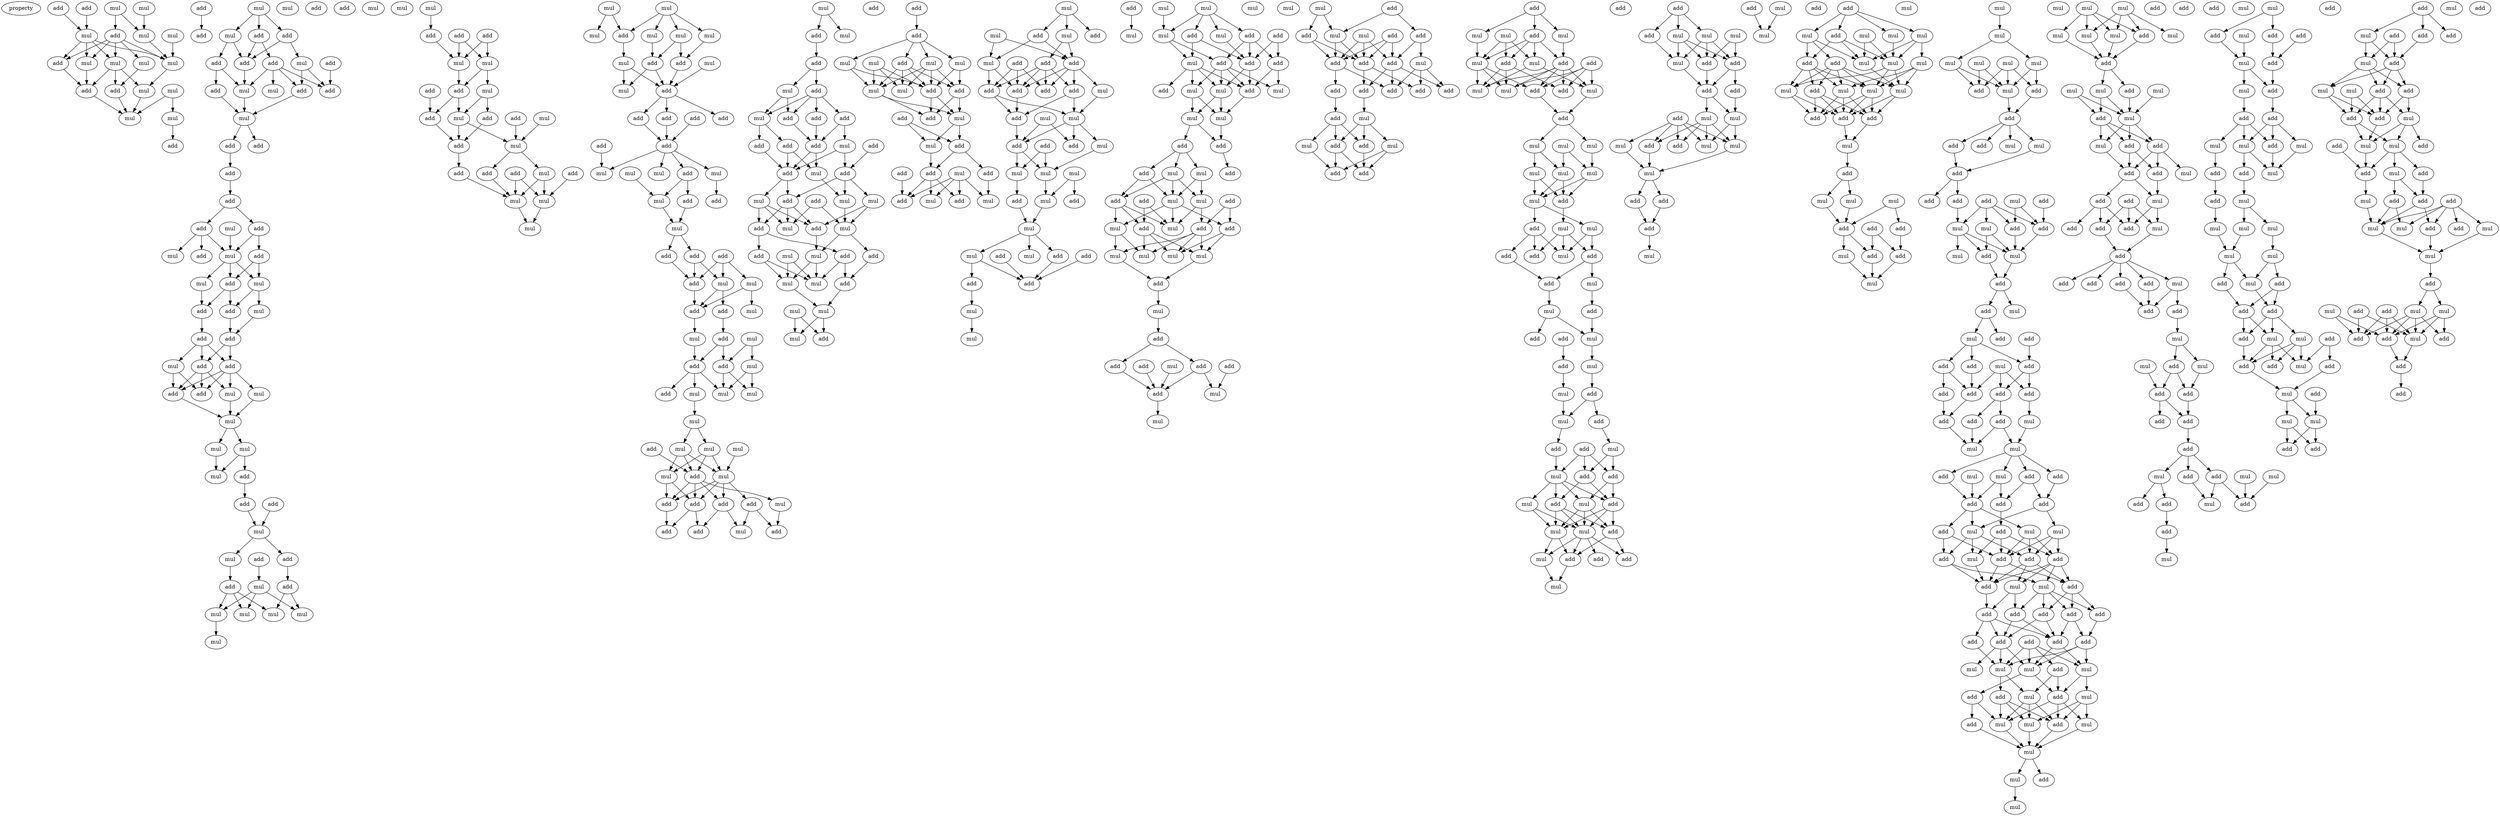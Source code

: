 digraph {
    node [fontcolor=black]
    property [mul=2,lf=1.4]
    0 [ label = mul ];
    1 [ label = mul ];
    2 [ label = add ];
    3 [ label = add ];
    4 [ label = mul ];
    5 [ label = mul ];
    6 [ label = add ];
    7 [ label = mul ];
    8 [ label = mul ];
    9 [ label = mul ];
    10 [ label = add ];
    11 [ label = mul ];
    12 [ label = mul ];
    13 [ label = mul ];
    14 [ label = add ];
    15 [ label = add ];
    16 [ label = mul ];
    17 [ label = mul ];
    18 [ label = mul ];
    19 [ label = add ];
    20 [ label = add ];
    21 [ label = add ];
    22 [ label = mul ];
    23 [ label = mul ];
    24 [ label = add ];
    25 [ label = add ];
    26 [ label = add ];
    27 [ label = mul ];
    28 [ label = add ];
    29 [ label = add ];
    30 [ label = add ];
    31 [ label = mul ];
    32 [ label = add ];
    33 [ label = add ];
    34 [ label = mul ];
    35 [ label = add ];
    36 [ label = mul ];
    37 [ label = mul ];
    38 [ label = add ];
    39 [ label = add ];
    40 [ label = add ];
    41 [ label = add ];
    42 [ label = add ];
    43 [ label = add ];
    44 [ label = mul ];
    45 [ label = add ];
    46 [ label = add ];
    47 [ label = mul ];
    48 [ label = mul ];
    49 [ label = add ];
    50 [ label = add ];
    51 [ label = add ];
    52 [ label = mul ];
    53 [ label = mul ];
    54 [ label = add ];
    55 [ label = mul ];
    56 [ label = add ];
    57 [ label = add ];
    58 [ label = add ];
    59 [ label = add ];
    60 [ label = mul ];
    61 [ label = add ];
    62 [ label = mul ];
    63 [ label = add ];
    64 [ label = add ];
    65 [ label = mul ];
    66 [ label = mul ];
    67 [ label = mul ];
    68 [ label = mul ];
    69 [ label = mul ];
    70 [ label = mul ];
    71 [ label = add ];
    72 [ label = add ];
    73 [ label = add ];
    74 [ label = mul ];
    75 [ label = add ];
    76 [ label = mul ];
    77 [ label = add ];
    78 [ label = mul ];
    79 [ label = mul ];
    80 [ label = add ];
    81 [ label = add ];
    82 [ label = mul ];
    83 [ label = mul ];
    84 [ label = mul ];
    85 [ label = mul ];
    86 [ label = mul ];
    87 [ label = mul ];
    88 [ label = add ];
    89 [ label = add ];
    90 [ label = add ];
    91 [ label = mul ];
    92 [ label = mul ];
    93 [ label = add ];
    94 [ label = add ];
    95 [ label = mul ];
    96 [ label = mul ];
    97 [ label = mul ];
    98 [ label = add ];
    99 [ label = add ];
    100 [ label = add ];
    101 [ label = add ];
    102 [ label = mul ];
    103 [ label = add ];
    104 [ label = add ];
    105 [ label = add ];
    106 [ label = add ];
    107 [ label = mul ];
    108 [ label = mul ];
    109 [ label = mul ];
    110 [ label = mul ];
    111 [ label = mul ];
    112 [ label = mul ];
    113 [ label = mul ];
    114 [ label = mul ];
    115 [ label = mul ];
    116 [ label = mul ];
    117 [ label = add ];
    118 [ label = add ];
    119 [ label = add ];
    120 [ label = mul ];
    121 [ label = mul ];
    122 [ label = add ];
    123 [ label = mul ];
    124 [ label = add ];
    125 [ label = add ];
    126 [ label = add ];
    127 [ label = add ];
    128 [ label = add ];
    129 [ label = add ];
    130 [ label = mul ];
    131 [ label = mul ];
    132 [ label = add ];
    133 [ label = mul ];
    134 [ label = mul ];
    135 [ label = mul ];
    136 [ label = add ];
    137 [ label = add ];
    138 [ label = mul ];
    139 [ label = add ];
    140 [ label = add ];
    141 [ label = add ];
    142 [ label = add ];
    143 [ label = mul ];
    144 [ label = mul ];
    145 [ label = add ];
    146 [ label = mul ];
    147 [ label = add ];
    148 [ label = mul ];
    149 [ label = add ];
    150 [ label = mul ];
    151 [ label = mul ];
    152 [ label = add ];
    153 [ label = add ];
    154 [ label = add ];
    155 [ label = mul ];
    156 [ label = mul ];
    157 [ label = mul ];
    158 [ label = mul ];
    159 [ label = mul ];
    160 [ label = add ];
    161 [ label = mul ];
    162 [ label = mul ];
    163 [ label = mul ];
    164 [ label = add ];
    165 [ label = mul ];
    166 [ label = add ];
    167 [ label = add ];
    168 [ label = add ];
    169 [ label = add ];
    170 [ label = mul ];
    171 [ label = add ];
    172 [ label = mul ];
    173 [ label = add ];
    174 [ label = add ];
    175 [ label = mul ];
    176 [ label = add ];
    177 [ label = add ];
    178 [ label = mul ];
    179 [ label = add ];
    180 [ label = add ];
    181 [ label = mul ];
    182 [ label = add ];
    183 [ label = add ];
    184 [ label = mul ];
    185 [ label = add ];
    186 [ label = add ];
    187 [ label = add ];
    188 [ label = add ];
    189 [ label = mul ];
    190 [ label = add ];
    191 [ label = mul ];
    192 [ label = add ];
    193 [ label = add ];
    194 [ label = mul ];
    195 [ label = add ];
    196 [ label = mul ];
    197 [ label = add ];
    198 [ label = mul ];
    199 [ label = add ];
    200 [ label = mul ];
    201 [ label = mul ];
    202 [ label = add ];
    203 [ label = add ];
    204 [ label = mul ];
    205 [ label = add ];
    206 [ label = mul ];
    207 [ label = add ];
    208 [ label = mul ];
    209 [ label = mul ];
    210 [ label = add ];
    211 [ label = mul ];
    212 [ label = mul ];
    213 [ label = mul ];
    214 [ label = add ];
    215 [ label = add ];
    216 [ label = add ];
    217 [ label = mul ];
    218 [ label = add ];
    219 [ label = mul ];
    220 [ label = mul ];
    221 [ label = mul ];
    222 [ label = add ];
    223 [ label = mul ];
    224 [ label = mul ];
    225 [ label = add ];
    226 [ label = add ];
    227 [ label = mul ];
    228 [ label = add ];
    229 [ label = mul ];
    230 [ label = add ];
    231 [ label = add ];
    232 [ label = mul ];
    233 [ label = add ];
    234 [ label = add ];
    235 [ label = mul ];
    236 [ label = add ];
    237 [ label = add ];
    238 [ label = mul ];
    239 [ label = mul ];
    240 [ label = mul ];
    241 [ label = mul ];
    242 [ label = add ];
    243 [ label = add ];
    244 [ label = add ];
    245 [ label = mul ];
    246 [ label = add ];
    247 [ label = add ];
    248 [ label = mul ];
    249 [ label = add ];
    250 [ label = add ];
    251 [ label = add ];
    252 [ label = add ];
    253 [ label = add ];
    254 [ label = mul ];
    255 [ label = mul ];
    256 [ label = mul ];
    257 [ label = add ];
    258 [ label = add ];
    259 [ label = add ];
    260 [ label = mul ];
    261 [ label = mul ];
    262 [ label = mul ];
    263 [ label = add ];
    264 [ label = mul ];
    265 [ label = add ];
    266 [ label = mul ];
    267 [ label = add ];
    268 [ label = add ];
    269 [ label = add ];
    270 [ label = mul ];
    271 [ label = mul ];
    272 [ label = add ];
    273 [ label = add ];
    274 [ label = mul ];
    275 [ label = mul ];
    276 [ label = add ];
    277 [ label = mul ];
    278 [ label = mul ];
    279 [ label = mul ];
    280 [ label = add ];
    281 [ label = add ];
    282 [ label = mul ];
    283 [ label = mul ];
    284 [ label = add ];
    285 [ label = add ];
    286 [ label = mul ];
    287 [ label = add ];
    288 [ label = add ];
    289 [ label = mul ];
    290 [ label = mul ];
    291 [ label = mul ];
    292 [ label = add ];
    293 [ label = add ];
    294 [ label = mul ];
    295 [ label = mul ];
    296 [ label = add ];
    297 [ label = add ];
    298 [ label = mul ];
    299 [ label = mul ];
    300 [ label = add ];
    301 [ label = add ];
    302 [ label = add ];
    303 [ label = mul ];
    304 [ label = add ];
    305 [ label = add ];
    306 [ label = mul ];
    307 [ label = add ];
    308 [ label = add ];
    309 [ label = add ];
    310 [ label = mul ];
    311 [ label = mul ];
    312 [ label = mul ];
    313 [ label = mul ];
    314 [ label = mul ];
    315 [ label = mul ];
    316 [ label = mul ];
    317 [ label = add ];
    318 [ label = mul ];
    319 [ label = add ];
    320 [ label = add ];
    321 [ label = add ];
    322 [ label = add ];
    323 [ label = add ];
    324 [ label = mul ];
    325 [ label = mul ];
    326 [ label = add ];
    327 [ label = mul ];
    328 [ label = mul ];
    329 [ label = add ];
    330 [ label = mul ];
    331 [ label = add ];
    332 [ label = add ];
    333 [ label = add ];
    334 [ label = mul ];
    335 [ label = mul ];
    336 [ label = add ];
    337 [ label = mul ];
    338 [ label = add ];
    339 [ label = add ];
    340 [ label = add ];
    341 [ label = add ];
    342 [ label = add ];
    343 [ label = add ];
    344 [ label = add ];
    345 [ label = add ];
    346 [ label = mul ];
    347 [ label = add ];
    348 [ label = mul ];
    349 [ label = mul ];
    350 [ label = add ];
    351 [ label = add ];
    352 [ label = add ];
    353 [ label = add ];
    354 [ label = mul ];
    355 [ label = mul ];
    356 [ label = add ];
    357 [ label = mul ];
    358 [ label = mul ];
    359 [ label = add ];
    360 [ label = add ];
    361 [ label = mul ];
    362 [ label = add ];
    363 [ label = mul ];
    364 [ label = add ];
    365 [ label = mul ];
    366 [ label = mul ];
    367 [ label = add ];
    368 [ label = add ];
    369 [ label = mul ];
    370 [ label = mul ];
    371 [ label = mul ];
    372 [ label = mul ];
    373 [ label = mul ];
    374 [ label = mul ];
    375 [ label = add ];
    376 [ label = mul ];
    377 [ label = mul ];
    378 [ label = mul ];
    379 [ label = add ];
    380 [ label = mul ];
    381 [ label = add ];
    382 [ label = add ];
    383 [ label = add ];
    384 [ label = add ];
    385 [ label = mul ];
    386 [ label = mul ];
    387 [ label = add ];
    388 [ label = mul ];
    389 [ label = add ];
    390 [ label = add ];
    391 [ label = add ];
    392 [ label = add ];
    393 [ label = mul ];
    394 [ label = add ];
    395 [ label = mul ];
    396 [ label = add ];
    397 [ label = mul ];
    398 [ label = add ];
    399 [ label = mul ];
    400 [ label = add ];
    401 [ label = add ];
    402 [ label = add ];
    403 [ label = mul ];
    404 [ label = add ];
    405 [ label = add ];
    406 [ label = mul ];
    407 [ label = mul ];
    408 [ label = mul ];
    409 [ label = mul ];
    410 [ label = add ];
    411 [ label = add ];
    412 [ label = add ];
    413 [ label = mul ];
    414 [ label = add ];
    415 [ label = mul ];
    416 [ label = add ];
    417 [ label = mul ];
    418 [ label = mul ];
    419 [ label = add ];
    420 [ label = mul ];
    421 [ label = add ];
    422 [ label = mul ];
    423 [ label = add ];
    424 [ label = add ];
    425 [ label = add ];
    426 [ label = mul ];
    427 [ label = add ];
    428 [ label = mul ];
    429 [ label = add ];
    430 [ label = mul ];
    431 [ label = mul ];
    432 [ label = mul ];
    433 [ label = add ];
    434 [ label = mul ];
    435 [ label = add ];
    436 [ label = add ];
    437 [ label = add ];
    438 [ label = mul ];
    439 [ label = add ];
    440 [ label = mul ];
    441 [ label = add ];
    442 [ label = mul ];
    443 [ label = add ];
    444 [ label = mul ];
    445 [ label = mul ];
    446 [ label = add ];
    447 [ label = mul ];
    448 [ label = mul ];
    449 [ label = mul ];
    450 [ label = add ];
    451 [ label = mul ];
    452 [ label = mul ];
    453 [ label = add ];
    454 [ label = mul ];
    455 [ label = mul ];
    456 [ label = mul ];
    457 [ label = add ];
    458 [ label = mul ];
    459 [ label = add ];
    460 [ label = add ];
    461 [ label = add ];
    462 [ label = mul ];
    463 [ label = add ];
    464 [ label = mul ];
    465 [ label = mul ];
    466 [ label = mul ];
    467 [ label = add ];
    468 [ label = add ];
    469 [ label = add ];
    470 [ label = mul ];
    471 [ label = add ];
    472 [ label = add ];
    473 [ label = mul ];
    474 [ label = mul ];
    475 [ label = mul ];
    476 [ label = mul ];
    477 [ label = mul ];
    478 [ label = mul ];
    479 [ label = mul ];
    480 [ label = mul ];
    481 [ label = mul ];
    482 [ label = add ];
    483 [ label = mul ];
    484 [ label = add ];
    485 [ label = add ];
    486 [ label = add ];
    487 [ label = add ];
    488 [ label = mul ];
    489 [ label = mul ];
    490 [ label = add ];
    491 [ label = add ];
    492 [ label = add ];
    493 [ label = mul ];
    494 [ label = add ];
    495 [ label = add ];
    496 [ label = mul ];
    497 [ label = add ];
    498 [ label = add ];
    499 [ label = mul ];
    500 [ label = add ];
    501 [ label = mul ];
    502 [ label = mul ];
    503 [ label = add ];
    504 [ label = add ];
    505 [ label = mul ];
    506 [ label = add ];
    507 [ label = mul ];
    508 [ label = add ];
    509 [ label = mul ];
    510 [ label = add ];
    511 [ label = add ];
    512 [ label = add ];
    513 [ label = add ];
    514 [ label = add ];
    515 [ label = add ];
    516 [ label = add ];
    517 [ label = add ];
    518 [ label = add ];
    519 [ label = mul ];
    520 [ label = add ];
    521 [ label = mul ];
    522 [ label = mul ];
    523 [ label = add ];
    524 [ label = add ];
    525 [ label = add ];
    526 [ label = mul ];
    527 [ label = mul ];
    528 [ label = add ];
    529 [ label = add ];
    530 [ label = add ];
    531 [ label = mul ];
    532 [ label = mul ];
    533 [ label = mul ];
    534 [ label = add ];
    535 [ label = add ];
    536 [ label = add ];
    537 [ label = mul ];
    538 [ label = add ];
    539 [ label = add ];
    540 [ label = add ];
    541 [ label = mul ];
    542 [ label = mul ];
    543 [ label = add ];
    544 [ label = add ];
    545 [ label = add ];
    546 [ label = add ];
    547 [ label = add ];
    548 [ label = add ];
    549 [ label = add ];
    550 [ label = add ];
    551 [ label = add ];
    552 [ label = add ];
    553 [ label = add ];
    554 [ label = add ];
    555 [ label = mul ];
    556 [ label = mul ];
    557 [ label = add ];
    558 [ label = mul ];
    559 [ label = mul ];
    560 [ label = add ];
    561 [ label = mul ];
    562 [ label = mul ];
    563 [ label = add ];
    564 [ label = add ];
    565 [ label = mul ];
    566 [ label = mul ];
    567 [ label = mul ];
    568 [ label = add ];
    569 [ label = add ];
    570 [ label = mul ];
    571 [ label = mul ];
    572 [ label = add ];
    573 [ label = mul ];
    574 [ label = mul ];
    575 [ label = mul ];
    576 [ label = mul ];
    577 [ label = mul ];
    578 [ label = mul ];
    579 [ label = add ];
    580 [ label = mul ];
    581 [ label = add ];
    582 [ label = add ];
    583 [ label = mul ];
    584 [ label = mul ];
    585 [ label = mul ];
    586 [ label = add ];
    587 [ label = add ];
    588 [ label = mul ];
    589 [ label = add ];
    590 [ label = add ];
    591 [ label = add ];
    592 [ label = mul ];
    593 [ label = add ];
    594 [ label = mul ];
    595 [ label = add ];
    596 [ label = mul ];
    597 [ label = add ];
    598 [ label = add ];
    599 [ label = add ];
    600 [ label = add ];
    601 [ label = mul ];
    602 [ label = add ];
    603 [ label = add ];
    604 [ label = add ];
    605 [ label = add ];
    606 [ label = add ];
    607 [ label = add ];
    608 [ label = mul ];
    609 [ label = add ];
    610 [ label = add ];
    611 [ label = mul ];
    612 [ label = mul ];
    613 [ label = add ];
    614 [ label = mul ];
    615 [ label = add ];
    616 [ label = add ];
    617 [ label = add ];
    618 [ label = mul ];
    619 [ label = add ];
    620 [ label = add ];
    621 [ label = add ];
    622 [ label = mul ];
    623 [ label = add ];
    624 [ label = add ];
    625 [ label = mul ];
    626 [ label = mul ];
    627 [ label = mul ];
    628 [ label = add ];
    629 [ label = add ];
    630 [ label = add ];
    631 [ label = add ];
    632 [ label = mul ];
    633 [ label = mul ];
    634 [ label = mul ];
    635 [ label = add ];
    636 [ label = add ];
    637 [ label = add ];
    638 [ label = mul ];
    639 [ label = add ];
    640 [ label = add ];
    641 [ label = mul ];
    642 [ label = add ];
    643 [ label = add ];
    644 [ label = mul ];
    645 [ label = mul ];
    646 [ label = add ];
    647 [ label = mul ];
    648 [ label = mul ];
    649 [ label = add ];
    650 [ label = add ];
    651 [ label = add ];
    652 [ label = mul ];
    653 [ label = add ];
    654 [ label = mul ];
    655 [ label = mul ];
    656 [ label = mul ];
    657 [ label = mul ];
    658 [ label = mul ];
    659 [ label = add ];
    660 [ label = add ];
    661 [ label = mul ];
    662 [ label = add ];
    663 [ label = add ];
    664 [ label = add ];
    665 [ label = add ];
    666 [ label = mul ];
    667 [ label = mul ];
    668 [ label = add ];
    669 [ label = mul ];
    670 [ label = add ];
    671 [ label = add ];
    672 [ label = mul ];
    673 [ label = add ];
    674 [ label = mul ];
    675 [ label = mul ];
    676 [ label = add ];
    677 [ label = add ];
    678 [ label = add ];
    679 [ label = add ];
    680 [ label = add ];
    681 [ label = add ];
    682 [ label = mul ];
    683 [ label = mul ];
    684 [ label = add ];
    685 [ label = mul ];
    686 [ label = add ];
    687 [ label = mul ];
    688 [ label = add ];
    689 [ label = mul ];
    690 [ label = add ];
    691 [ label = mul ];
    692 [ label = add ];
    693 [ label = mul ];
    694 [ label = mul ];
    695 [ label = add ];
    696 [ label = add ];
    697 [ label = mul ];
    698 [ label = add ];
    699 [ label = add ];
    700 [ label = add ];
    701 [ label = add ];
    702 [ label = add ];
    703 [ label = mul ];
    704 [ label = mul ];
    705 [ label = mul ];
    706 [ label = mul ];
    707 [ label = add ];
    708 [ label = add ];
    709 [ label = mul ];
    710 [ label = add ];
    711 [ label = mul ];
    712 [ label = add ];
    713 [ label = mul ];
    714 [ label = mul ];
    715 [ label = add ];
    716 [ label = mul ];
    717 [ label = add ];
    718 [ label = add ];
    719 [ label = add ];
    720 [ label = add ];
    721 [ label = add ];
    722 [ label = add ];
    0 -> 4 [ name = 0 ];
    1 -> 4 [ name = 1 ];
    1 -> 6 [ name = 2 ];
    2 -> 5 [ name = 3 ];
    3 -> 5 [ name = 4 ];
    4 -> 11 [ name = 5 ];
    5 -> 8 [ name = 6 ];
    5 -> 10 [ name = 7 ];
    5 -> 11 [ name = 8 ];
    5 -> 12 [ name = 9 ];
    6 -> 8 [ name = 10 ];
    6 -> 9 [ name = 11 ];
    6 -> 10 [ name = 12 ];
    6 -> 11 [ name = 13 ];
    6 -> 12 [ name = 14 ];
    7 -> 11 [ name = 15 ];
    8 -> 13 [ name = 16 ];
    8 -> 14 [ name = 17 ];
    8 -> 15 [ name = 18 ];
    9 -> 15 [ name = 19 ];
    10 -> 14 [ name = 20 ];
    11 -> 13 [ name = 21 ];
    12 -> 14 [ name = 22 ];
    13 -> 18 [ name = 23 ];
    14 -> 18 [ name = 24 ];
    15 -> 18 [ name = 25 ];
    16 -> 17 [ name = 26 ];
    16 -> 18 [ name = 27 ];
    17 -> 19 [ name = 28 ];
    20 -> 21 [ name = 29 ];
    22 -> 23 [ name = 30 ];
    22 -> 24 [ name = 31 ];
    22 -> 25 [ name = 32 ];
    23 -> 29 [ name = 33 ];
    23 -> 30 [ name = 34 ];
    24 -> 26 [ name = 35 ];
    24 -> 29 [ name = 36 ];
    25 -> 27 [ name = 37 ];
    25 -> 29 [ name = 38 ];
    26 -> 31 [ name = 39 ];
    26 -> 33 [ name = 40 ];
    26 -> 34 [ name = 41 ];
    26 -> 35 [ name = 42 ];
    27 -> 33 [ name = 43 ];
    27 -> 35 [ name = 44 ];
    28 -> 33 [ name = 45 ];
    29 -> 34 [ name = 46 ];
    30 -> 32 [ name = 47 ];
    30 -> 34 [ name = 48 ];
    32 -> 36 [ name = 49 ];
    34 -> 36 [ name = 50 ];
    35 -> 36 [ name = 51 ];
    36 -> 38 [ name = 52 ];
    36 -> 39 [ name = 53 ];
    38 -> 41 [ name = 54 ];
    41 -> 43 [ name = 55 ];
    43 -> 45 [ name = 56 ];
    43 -> 46 [ name = 57 ];
    44 -> 48 [ name = 58 ];
    45 -> 47 [ name = 59 ];
    45 -> 48 [ name = 60 ];
    45 -> 49 [ name = 61 ];
    46 -> 48 [ name = 62 ];
    46 -> 50 [ name = 63 ];
    48 -> 51 [ name = 64 ];
    48 -> 52 [ name = 65 ];
    48 -> 53 [ name = 66 ];
    50 -> 51 [ name = 67 ];
    50 -> 53 [ name = 68 ];
    51 -> 54 [ name = 69 ];
    51 -> 56 [ name = 70 ];
    52 -> 54 [ name = 71 ];
    53 -> 55 [ name = 72 ];
    53 -> 56 [ name = 73 ];
    54 -> 57 [ name = 74 ];
    55 -> 58 [ name = 75 ];
    56 -> 58 [ name = 76 ];
    57 -> 59 [ name = 77 ];
    57 -> 60 [ name = 78 ];
    57 -> 61 [ name = 79 ];
    58 -> 59 [ name = 80 ];
    58 -> 61 [ name = 81 ];
    59 -> 62 [ name = 82 ];
    59 -> 63 [ name = 83 ];
    59 -> 64 [ name = 84 ];
    60 -> 63 [ name = 85 ];
    60 -> 64 [ name = 86 ];
    61 -> 62 [ name = 87 ];
    61 -> 63 [ name = 88 ];
    61 -> 64 [ name = 89 ];
    61 -> 65 [ name = 90 ];
    62 -> 66 [ name = 91 ];
    64 -> 66 [ name = 92 ];
    65 -> 66 [ name = 93 ];
    66 -> 67 [ name = 94 ];
    66 -> 68 [ name = 95 ];
    67 -> 70 [ name = 96 ];
    67 -> 71 [ name = 97 ];
    68 -> 70 [ name = 98 ];
    71 -> 72 [ name = 99 ];
    72 -> 74 [ name = 100 ];
    73 -> 74 [ name = 101 ];
    74 -> 76 [ name = 102 ];
    74 -> 77 [ name = 103 ];
    75 -> 79 [ name = 104 ];
    76 -> 80 [ name = 105 ];
    77 -> 81 [ name = 106 ];
    79 -> 82 [ name = 107 ];
    79 -> 84 [ name = 108 ];
    79 -> 85 [ name = 109 ];
    80 -> 83 [ name = 110 ];
    80 -> 84 [ name = 111 ];
    80 -> 85 [ name = 112 ];
    81 -> 82 [ name = 113 ];
    81 -> 83 [ name = 114 ];
    84 -> 86 [ name = 115 ];
    87 -> 89 [ name = 116 ];
    88 -> 91 [ name = 117 ];
    88 -> 92 [ name = 118 ];
    89 -> 92 [ name = 119 ];
    90 -> 91 [ name = 120 ];
    90 -> 92 [ name = 121 ];
    91 -> 94 [ name = 122 ];
    91 -> 95 [ name = 123 ];
    92 -> 94 [ name = 124 ];
    93 -> 99 [ name = 125 ];
    94 -> 96 [ name = 126 ];
    94 -> 99 [ name = 127 ];
    95 -> 96 [ name = 128 ];
    95 -> 100 [ name = 129 ];
    96 -> 101 [ name = 130 ];
    96 -> 102 [ name = 131 ];
    97 -> 102 [ name = 132 ];
    98 -> 102 [ name = 133 ];
    99 -> 101 [ name = 134 ];
    100 -> 101 [ name = 135 ];
    101 -> 104 [ name = 136 ];
    102 -> 103 [ name = 137 ];
    102 -> 107 [ name = 138 ];
    103 -> 108 [ name = 139 ];
    104 -> 108 [ name = 140 ];
    105 -> 108 [ name = 141 ];
    105 -> 109 [ name = 142 ];
    106 -> 109 [ name = 143 ];
    107 -> 108 [ name = 144 ];
    107 -> 109 [ name = 145 ];
    108 -> 112 [ name = 146 ];
    109 -> 112 [ name = 147 ];
    110 -> 115 [ name = 148 ];
    110 -> 117 [ name = 149 ];
    111 -> 113 [ name = 150 ];
    111 -> 114 [ name = 151 ];
    111 -> 116 [ name = 152 ];
    111 -> 117 [ name = 153 ];
    113 -> 118 [ name = 154 ];
    114 -> 118 [ name = 155 ];
    114 -> 119 [ name = 156 ];
    116 -> 119 [ name = 157 ];
    117 -> 121 [ name = 158 ];
    118 -> 122 [ name = 159 ];
    119 -> 122 [ name = 160 ];
    119 -> 123 [ name = 161 ];
    120 -> 122 [ name = 162 ];
    121 -> 122 [ name = 163 ];
    121 -> 123 [ name = 164 ];
    122 -> 124 [ name = 165 ];
    122 -> 125 [ name = 166 ];
    122 -> 127 [ name = 167 ];
    124 -> 129 [ name = 168 ];
    125 -> 129 [ name = 169 ];
    126 -> 129 [ name = 170 ];
    128 -> 131 [ name = 171 ];
    129 -> 130 [ name = 172 ];
    129 -> 131 [ name = 173 ];
    129 -> 132 [ name = 174 ];
    129 -> 134 [ name = 175 ];
    130 -> 136 [ name = 176 ];
    132 -> 135 [ name = 177 ];
    132 -> 137 [ name = 178 ];
    133 -> 135 [ name = 179 ];
    135 -> 138 [ name = 180 ];
    137 -> 138 [ name = 181 ];
    138 -> 139 [ name = 182 ];
    138 -> 140 [ name = 183 ];
    139 -> 142 [ name = 184 ];
    139 -> 144 [ name = 185 ];
    140 -> 142 [ name = 186 ];
    141 -> 142 [ name = 187 ];
    141 -> 143 [ name = 188 ];
    141 -> 144 [ name = 189 ];
    142 -> 147 [ name = 190 ];
    143 -> 146 [ name = 191 ];
    143 -> 147 [ name = 192 ];
    144 -> 145 [ name = 193 ];
    144 -> 147 [ name = 194 ];
    145 -> 149 [ name = 195 ];
    147 -> 148 [ name = 196 ];
    148 -> 153 [ name = 197 ];
    149 -> 152 [ name = 198 ];
    149 -> 153 [ name = 199 ];
    150 -> 151 [ name = 200 ];
    150 -> 152 [ name = 201 ];
    151 -> 156 [ name = 202 ];
    151 -> 157 [ name = 203 ];
    152 -> 156 [ name = 204 ];
    152 -> 157 [ name = 205 ];
    153 -> 154 [ name = 206 ];
    153 -> 155 [ name = 207 ];
    153 -> 157 [ name = 208 ];
    155 -> 158 [ name = 209 ];
    158 -> 159 [ name = 210 ];
    158 -> 161 [ name = 211 ];
    159 -> 163 [ name = 212 ];
    159 -> 164 [ name = 213 ];
    159 -> 165 [ name = 214 ];
    160 -> 164 [ name = 215 ];
    161 -> 163 [ name = 216 ];
    161 -> 164 [ name = 217 ];
    161 -> 165 [ name = 218 ];
    162 -> 165 [ name = 219 ];
    163 -> 167 [ name = 220 ];
    163 -> 168 [ name = 221 ];
    164 -> 167 [ name = 222 ];
    164 -> 168 [ name = 223 ];
    164 -> 169 [ name = 224 ];
    164 -> 170 [ name = 225 ];
    165 -> 166 [ name = 226 ];
    165 -> 167 [ name = 227 ];
    165 -> 168 [ name = 228 ];
    165 -> 169 [ name = 229 ];
    166 -> 172 [ name = 230 ];
    166 -> 174 [ name = 231 ];
    167 -> 173 [ name = 232 ];
    168 -> 171 [ name = 233 ];
    168 -> 173 [ name = 234 ];
    169 -> 171 [ name = 235 ];
    169 -> 172 [ name = 236 ];
    170 -> 174 [ name = 237 ];
    175 -> 177 [ name = 238 ];
    175 -> 178 [ name = 239 ];
    177 -> 179 [ name = 240 ];
    179 -> 180 [ name = 241 ];
    179 -> 181 [ name = 242 ];
    180 -> 182 [ name = 243 ];
    180 -> 183 [ name = 244 ];
    180 -> 184 [ name = 245 ];
    180 -> 185 [ name = 246 ];
    181 -> 183 [ name = 247 ];
    181 -> 184 [ name = 248 ];
    182 -> 187 [ name = 249 ];
    183 -> 187 [ name = 250 ];
    184 -> 186 [ name = 251 ];
    184 -> 190 [ name = 252 ];
    185 -> 187 [ name = 253 ];
    185 -> 189 [ name = 254 ];
    186 -> 193 [ name = 255 ];
    187 -> 191 [ name = 256 ];
    187 -> 193 [ name = 257 ];
    188 -> 192 [ name = 258 ];
    189 -> 192 [ name = 259 ];
    189 -> 193 [ name = 260 ];
    190 -> 191 [ name = 261 ];
    190 -> 193 [ name = 262 ];
    191 -> 198 [ name = 263 ];
    192 -> 196 [ name = 264 ];
    192 -> 197 [ name = 265 ];
    192 -> 198 [ name = 266 ];
    193 -> 194 [ name = 267 ];
    193 -> 197 [ name = 268 ];
    194 -> 199 [ name = 269 ];
    194 -> 200 [ name = 270 ];
    194 -> 202 [ name = 271 ];
    195 -> 200 [ name = 272 ];
    195 -> 201 [ name = 273 ];
    196 -> 201 [ name = 274 ];
    196 -> 202 [ name = 275 ];
    197 -> 199 [ name = 276 ];
    197 -> 200 [ name = 277 ];
    197 -> 202 [ name = 278 ];
    198 -> 201 [ name = 279 ];
    199 -> 203 [ name = 280 ];
    199 -> 207 [ name = 281 ];
    201 -> 205 [ name = 282 ];
    201 -> 206 [ name = 283 ];
    202 -> 206 [ name = 284 ];
    203 -> 208 [ name = 285 ];
    203 -> 209 [ name = 286 ];
    204 -> 208 [ name = 287 ];
    204 -> 209 [ name = 288 ];
    205 -> 210 [ name = 289 ];
    206 -> 208 [ name = 290 ];
    206 -> 209 [ name = 291 ];
    207 -> 208 [ name = 292 ];
    207 -> 210 [ name = 293 ];
    209 -> 212 [ name = 294 ];
    210 -> 212 [ name = 295 ];
    211 -> 213 [ name = 296 ];
    211 -> 214 [ name = 297 ];
    212 -> 213 [ name = 298 ];
    212 -> 214 [ name = 299 ];
    215 -> 216 [ name = 300 ];
    216 -> 217 [ name = 301 ];
    216 -> 218 [ name = 302 ];
    216 -> 219 [ name = 303 ];
    216 -> 220 [ name = 304 ];
    217 -> 222 [ name = 305 ];
    217 -> 225 [ name = 306 ];
    218 -> 222 [ name = 307 ];
    218 -> 223 [ name = 308 ];
    218 -> 224 [ name = 309 ];
    218 -> 225 [ name = 310 ];
    219 -> 222 [ name = 311 ];
    219 -> 223 [ name = 312 ];
    219 -> 224 [ name = 313 ];
    219 -> 225 [ name = 314 ];
    220 -> 223 [ name = 315 ];
    220 -> 225 [ name = 316 ];
    221 -> 223 [ name = 317 ];
    221 -> 224 [ name = 318 ];
    221 -> 225 [ name = 319 ];
    222 -> 226 [ name = 320 ];
    222 -> 227 [ name = 321 ];
    223 -> 226 [ name = 322 ];
    223 -> 227 [ name = 323 ];
    225 -> 226 [ name = 324 ];
    225 -> 227 [ name = 325 ];
    227 -> 229 [ name = 326 ];
    227 -> 230 [ name = 327 ];
    228 -> 229 [ name = 328 ];
    228 -> 230 [ name = 329 ];
    229 -> 231 [ name = 330 ];
    230 -> 231 [ name = 331 ];
    230 -> 234 [ name = 332 ];
    231 -> 235 [ name = 333 ];
    231 -> 236 [ name = 334 ];
    231 -> 237 [ name = 335 ];
    232 -> 235 [ name = 336 ];
    232 -> 236 [ name = 337 ];
    232 -> 237 [ name = 338 ];
    232 -> 238 [ name = 339 ];
    233 -> 236 [ name = 340 ];
    234 -> 238 [ name = 341 ];
    239 -> 241 [ name = 342 ];
    239 -> 242 [ name = 343 ];
    239 -> 243 [ name = 344 ];
    240 -> 245 [ name = 345 ];
    240 -> 246 [ name = 346 ];
    241 -> 246 [ name = 347 ];
    241 -> 247 [ name = 348 ];
    243 -> 245 [ name = 349 ];
    243 -> 246 [ name = 350 ];
    244 -> 250 [ name = 351 ];
    244 -> 251 [ name = 352 ];
    244 -> 252 [ name = 353 ];
    245 -> 250 [ name = 354 ];
    245 -> 252 [ name = 355 ];
    246 -> 248 [ name = 356 ];
    246 -> 249 [ name = 357 ];
    246 -> 250 [ name = 358 ];
    246 -> 251 [ name = 359 ];
    247 -> 249 [ name = 360 ];
    247 -> 250 [ name = 361 ];
    247 -> 251 [ name = 362 ];
    247 -> 252 [ name = 363 ];
    248 -> 254 [ name = 364 ];
    249 -> 253 [ name = 365 ];
    249 -> 254 [ name = 366 ];
    250 -> 253 [ name = 367 ];
    252 -> 253 [ name = 368 ];
    252 -> 254 [ name = 369 ];
    253 -> 259 [ name = 370 ];
    254 -> 256 [ name = 371 ];
    254 -> 257 [ name = 372 ];
    254 -> 259 [ name = 373 ];
    255 -> 257 [ name = 374 ];
    255 -> 259 [ name = 375 ];
    256 -> 262 [ name = 376 ];
    258 -> 261 [ name = 377 ];
    258 -> 262 [ name = 378 ];
    259 -> 261 [ name = 379 ];
    259 -> 262 [ name = 380 ];
    260 -> 264 [ name = 381 ];
    260 -> 265 [ name = 382 ];
    261 -> 263 [ name = 383 ];
    262 -> 264 [ name = 384 ];
    263 -> 266 [ name = 385 ];
    264 -> 266 [ name = 386 ];
    266 -> 267 [ name = 387 ];
    266 -> 270 [ name = 388 ];
    266 -> 271 [ name = 389 ];
    267 -> 272 [ name = 390 ];
    268 -> 272 [ name = 391 ];
    269 -> 272 [ name = 392 ];
    271 -> 272 [ name = 393 ];
    271 -> 273 [ name = 394 ];
    273 -> 274 [ name = 395 ];
    274 -> 275 [ name = 396 ];
    276 -> 277 [ name = 397 ];
    278 -> 282 [ name = 398 ];
    279 -> 280 [ name = 399 ];
    279 -> 282 [ name = 400 ];
    279 -> 283 [ name = 401 ];
    279 -> 284 [ name = 402 ];
    280 -> 285 [ name = 403 ];
    280 -> 287 [ name = 404 ];
    280 -> 288 [ name = 405 ];
    281 -> 285 [ name = 406 ];
    281 -> 287 [ name = 407 ];
    282 -> 286 [ name = 408 ];
    282 -> 288 [ name = 409 ];
    283 -> 285 [ name = 410 ];
    284 -> 285 [ name = 411 ];
    284 -> 286 [ name = 412 ];
    285 -> 290 [ name = 413 ];
    285 -> 293 [ name = 414 ];
    286 -> 289 [ name = 415 ];
    286 -> 290 [ name = 416 ];
    286 -> 292 [ name = 417 ];
    286 -> 293 [ name = 418 ];
    287 -> 291 [ name = 419 ];
    287 -> 293 [ name = 420 ];
    288 -> 289 [ name = 421 ];
    288 -> 290 [ name = 422 ];
    288 -> 291 [ name = 423 ];
    288 -> 293 [ name = 424 ];
    289 -> 294 [ name = 425 ];
    289 -> 295 [ name = 426 ];
    290 -> 294 [ name = 427 ];
    290 -> 295 [ name = 428 ];
    293 -> 295 [ name = 429 ];
    294 -> 296 [ name = 430 ];
    294 -> 297 [ name = 431 ];
    295 -> 296 [ name = 432 ];
    296 -> 300 [ name = 433 ];
    297 -> 298 [ name = 434 ];
    297 -> 299 [ name = 435 ];
    297 -> 301 [ name = 436 ];
    298 -> 303 [ name = 437 ];
    298 -> 305 [ name = 438 ];
    298 -> 306 [ name = 439 ];
    299 -> 303 [ name = 440 ];
    299 -> 306 [ name = 441 ];
    301 -> 303 [ name = 442 ];
    301 -> 305 [ name = 443 ];
    302 -> 307 [ name = 444 ];
    302 -> 311 [ name = 445 ];
    303 -> 308 [ name = 446 ];
    303 -> 310 [ name = 447 ];
    303 -> 311 [ name = 448 ];
    304 -> 308 [ name = 449 ];
    304 -> 309 [ name = 450 ];
    305 -> 307 [ name = 451 ];
    305 -> 310 [ name = 452 ];
    305 -> 311 [ name = 453 ];
    306 -> 309 [ name = 454 ];
    306 -> 311 [ name = 455 ];
    307 -> 314 [ name = 456 ];
    307 -> 315 [ name = 457 ];
    307 -> 316 [ name = 458 ];
    308 -> 315 [ name = 459 ];
    308 -> 316 [ name = 460 ];
    309 -> 313 [ name = 461 ];
    309 -> 314 [ name = 462 ];
    309 -> 315 [ name = 463 ];
    309 -> 316 [ name = 464 ];
    310 -> 313 [ name = 465 ];
    310 -> 314 [ name = 466 ];
    313 -> 317 [ name = 467 ];
    316 -> 317 [ name = 468 ];
    317 -> 318 [ name = 469 ];
    318 -> 319 [ name = 470 ];
    319 -> 320 [ name = 471 ];
    319 -> 321 [ name = 472 ];
    320 -> 326 [ name = 473 ];
    321 -> 325 [ name = 474 ];
    321 -> 326 [ name = 475 ];
    322 -> 326 [ name = 476 ];
    323 -> 325 [ name = 477 ];
    324 -> 326 [ name = 478 ];
    326 -> 327 [ name = 479 ];
    329 -> 331 [ name = 480 ];
    329 -> 335 [ name = 481 ];
    330 -> 332 [ name = 482 ];
    330 -> 335 [ name = 483 ];
    331 -> 337 [ name = 484 ];
    331 -> 339 [ name = 485 ];
    332 -> 336 [ name = 486 ];
    332 -> 338 [ name = 487 ];
    333 -> 336 [ name = 488 ];
    333 -> 338 [ name = 489 ];
    333 -> 339 [ name = 490 ];
    334 -> 336 [ name = 491 ];
    334 -> 338 [ name = 492 ];
    334 -> 339 [ name = 493 ];
    335 -> 336 [ name = 494 ];
    335 -> 338 [ name = 495 ];
    336 -> 341 [ name = 496 ];
    336 -> 342 [ name = 497 ];
    337 -> 342 [ name = 498 ];
    337 -> 343 [ name = 499 ];
    337 -> 344 [ name = 500 ];
    338 -> 340 [ name = 501 ];
    338 -> 343 [ name = 502 ];
    339 -> 340 [ name = 503 ];
    339 -> 342 [ name = 504 ];
    339 -> 344 [ name = 505 ];
    340 -> 346 [ name = 506 ];
    341 -> 345 [ name = 507 ];
    345 -> 347 [ name = 508 ];
    345 -> 348 [ name = 509 ];
    345 -> 350 [ name = 510 ];
    346 -> 347 [ name = 511 ];
    346 -> 349 [ name = 512 ];
    346 -> 350 [ name = 513 ];
    347 -> 351 [ name = 514 ];
    348 -> 352 [ name = 515 ];
    349 -> 351 [ name = 516 ];
    349 -> 352 [ name = 517 ];
    350 -> 351 [ name = 518 ];
    350 -> 352 [ name = 519 ];
    353 -> 354 [ name = 520 ];
    353 -> 356 [ name = 521 ];
    353 -> 357 [ name = 522 ];
    354 -> 361 [ name = 523 ];
    355 -> 358 [ name = 524 ];
    355 -> 359 [ name = 525 ];
    355 -> 361 [ name = 526 ];
    356 -> 358 [ name = 527 ];
    356 -> 359 [ name = 528 ];
    356 -> 361 [ name = 529 ];
    356 -> 362 [ name = 530 ];
    357 -> 362 [ name = 531 ];
    358 -> 363 [ name = 532 ];
    358 -> 366 [ name = 533 ];
    359 -> 363 [ name = 534 ];
    359 -> 365 [ name = 535 ];
    359 -> 367 [ name = 536 ];
    360 -> 364 [ name = 537 ];
    360 -> 365 [ name = 538 ];
    360 -> 366 [ name = 539 ];
    360 -> 367 [ name = 540 ];
    361 -> 363 [ name = 541 ];
    361 -> 364 [ name = 542 ];
    361 -> 365 [ name = 543 ];
    362 -> 363 [ name = 544 ];
    362 -> 364 [ name = 545 ];
    362 -> 365 [ name = 546 ];
    362 -> 366 [ name = 547 ];
    362 -> 367 [ name = 548 ];
    364 -> 368 [ name = 549 ];
    366 -> 368 [ name = 550 ];
    368 -> 370 [ name = 551 ];
    368 -> 371 [ name = 552 ];
    369 -> 372 [ name = 553 ];
    369 -> 373 [ name = 554 ];
    370 -> 372 [ name = 555 ];
    371 -> 373 [ name = 556 ];
    371 -> 374 [ name = 557 ];
    372 -> 375 [ name = 558 ];
    372 -> 376 [ name = 559 ];
    373 -> 375 [ name = 560 ];
    373 -> 376 [ name = 561 ];
    374 -> 375 [ name = 562 ];
    374 -> 376 [ name = 563 ];
    375 -> 378 [ name = 564 ];
    376 -> 377 [ name = 565 ];
    376 -> 379 [ name = 566 ];
    377 -> 380 [ name = 567 ];
    377 -> 382 [ name = 568 ];
    378 -> 380 [ name = 569 ];
    378 -> 382 [ name = 570 ];
    378 -> 383 [ name = 571 ];
    379 -> 380 [ name = 572 ];
    379 -> 381 [ name = 573 ];
    379 -> 383 [ name = 574 ];
    381 -> 384 [ name = 575 ];
    382 -> 384 [ name = 576 ];
    382 -> 385 [ name = 577 ];
    384 -> 386 [ name = 578 ];
    385 -> 387 [ name = 579 ];
    386 -> 388 [ name = 580 ];
    386 -> 390 [ name = 581 ];
    387 -> 388 [ name = 582 ];
    388 -> 393 [ name = 583 ];
    389 -> 391 [ name = 584 ];
    391 -> 395 [ name = 585 ];
    393 -> 394 [ name = 586 ];
    394 -> 396 [ name = 587 ];
    394 -> 397 [ name = 588 ];
    395 -> 397 [ name = 589 ];
    396 -> 399 [ name = 590 ];
    397 -> 398 [ name = 591 ];
    398 -> 403 [ name = 592 ];
    399 -> 401 [ name = 593 ];
    399 -> 402 [ name = 594 ];
    400 -> 401 [ name = 595 ];
    400 -> 402 [ name = 596 ];
    400 -> 403 [ name = 597 ];
    401 -> 405 [ name = 598 ];
    401 -> 406 [ name = 599 ];
    402 -> 404 [ name = 600 ];
    402 -> 405 [ name = 601 ];
    403 -> 404 [ name = 602 ];
    403 -> 405 [ name = 603 ];
    403 -> 406 [ name = 604 ];
    403 -> 407 [ name = 605 ];
    404 -> 408 [ name = 606 ];
    404 -> 409 [ name = 607 ];
    404 -> 410 [ name = 608 ];
    405 -> 408 [ name = 609 ];
    405 -> 409 [ name = 610 ];
    405 -> 410 [ name = 611 ];
    406 -> 408 [ name = 612 ];
    406 -> 409 [ name = 613 ];
    406 -> 410 [ name = 614 ];
    407 -> 408 [ name = 615 ];
    407 -> 409 [ name = 616 ];
    408 -> 412 [ name = 617 ];
    408 -> 413 [ name = 618 ];
    409 -> 411 [ name = 619 ];
    409 -> 412 [ name = 620 ];
    409 -> 413 [ name = 621 ];
    409 -> 414 [ name = 622 ];
    410 -> 412 [ name = 623 ];
    410 -> 414 [ name = 624 ];
    412 -> 415 [ name = 625 ];
    413 -> 415 [ name = 626 ];
    416 -> 417 [ name = 627 ];
    416 -> 418 [ name = 628 ];
    416 -> 419 [ name = 629 ];
    417 -> 421 [ name = 630 ];
    417 -> 422 [ name = 631 ];
    417 -> 423 [ name = 632 ];
    418 -> 421 [ name = 633 ];
    418 -> 422 [ name = 634 ];
    418 -> 423 [ name = 635 ];
    419 -> 422 [ name = 636 ];
    420 -> 421 [ name = 637 ];
    420 -> 423 [ name = 638 ];
    421 -> 424 [ name = 639 ];
    421 -> 425 [ name = 640 ];
    422 -> 425 [ name = 641 ];
    423 -> 425 [ name = 642 ];
    424 -> 428 [ name = 643 ];
    425 -> 426 [ name = 644 ];
    425 -> 428 [ name = 645 ];
    426 -> 429 [ name = 646 ];
    426 -> 431 [ name = 647 ];
    426 -> 432 [ name = 648 ];
    426 -> 433 [ name = 649 ];
    427 -> 429 [ name = 650 ];
    427 -> 430 [ name = 651 ];
    427 -> 431 [ name = 652 ];
    427 -> 432 [ name = 653 ];
    427 -> 433 [ name = 654 ];
    428 -> 431 [ name = 655 ];
    428 -> 432 [ name = 656 ];
    429 -> 434 [ name = 657 ];
    430 -> 434 [ name = 658 ];
    431 -> 434 [ name = 659 ];
    434 -> 436 [ name = 660 ];
    434 -> 437 [ name = 661 ];
    435 -> 440 [ name = 662 ];
    436 -> 441 [ name = 663 ];
    437 -> 441 [ name = 664 ];
    438 -> 440 [ name = 665 ];
    441 -> 442 [ name = 666 ];
    443 -> 444 [ name = 667 ];
    443 -> 445 [ name = 668 ];
    443 -> 446 [ name = 669 ];
    443 -> 447 [ name = 670 ];
    444 -> 452 [ name = 671 ];
    445 -> 450 [ name = 672 ];
    445 -> 451 [ name = 673 ];
    445 -> 453 [ name = 674 ];
    446 -> 450 [ name = 675 ];
    446 -> 451 [ name = 676 ];
    446 -> 452 [ name = 677 ];
    447 -> 449 [ name = 678 ];
    447 -> 451 [ name = 679 ];
    447 -> 452 [ name = 680 ];
    448 -> 451 [ name = 681 ];
    448 -> 452 [ name = 682 ];
    449 -> 454 [ name = 683 ];
    449 -> 456 [ name = 684 ];
    449 -> 458 [ name = 685 ];
    450 -> 454 [ name = 686 ];
    450 -> 455 [ name = 687 ];
    450 -> 457 [ name = 688 ];
    450 -> 458 [ name = 689 ];
    451 -> 456 [ name = 690 ];
    452 -> 454 [ name = 691 ];
    452 -> 455 [ name = 692 ];
    452 -> 456 [ name = 693 ];
    453 -> 454 [ name = 694 ];
    453 -> 455 [ name = 695 ];
    453 -> 456 [ name = 696 ];
    453 -> 457 [ name = 697 ];
    453 -> 458 [ name = 698 ];
    454 -> 459 [ name = 699 ];
    454 -> 460 [ name = 700 ];
    454 -> 461 [ name = 701 ];
    455 -> 459 [ name = 702 ];
    455 -> 460 [ name = 703 ];
    456 -> 460 [ name = 704 ];
    456 -> 461 [ name = 705 ];
    457 -> 459 [ name = 706 ];
    457 -> 460 [ name = 707 ];
    457 -> 461 [ name = 708 ];
    458 -> 459 [ name = 709 ];
    458 -> 460 [ name = 710 ];
    458 -> 461 [ name = 711 ];
    460 -> 462 [ name = 712 ];
    461 -> 462 [ name = 713 ];
    462 -> 463 [ name = 714 ];
    463 -> 464 [ name = 715 ];
    463 -> 465 [ name = 716 ];
    464 -> 467 [ name = 717 ];
    465 -> 467 [ name = 718 ];
    466 -> 467 [ name = 719 ];
    466 -> 469 [ name = 720 ];
    467 -> 470 [ name = 721 ];
    467 -> 472 [ name = 722 ];
    468 -> 471 [ name = 723 ];
    468 -> 472 [ name = 724 ];
    469 -> 471 [ name = 725 ];
    470 -> 473 [ name = 726 ];
    471 -> 473 [ name = 727 ];
    472 -> 473 [ name = 728 ];
    475 -> 476 [ name = 729 ];
    476 -> 478 [ name = 730 ];
    476 -> 481 [ name = 731 ];
    478 -> 482 [ name = 732 ];
    478 -> 483 [ name = 733 ];
    479 -> 482 [ name = 734 ];
    479 -> 483 [ name = 735 ];
    479 -> 484 [ name = 736 ];
    480 -> 482 [ name = 737 ];
    480 -> 483 [ name = 738 ];
    481 -> 483 [ name = 739 ];
    481 -> 484 [ name = 740 ];
    483 -> 485 [ name = 741 ];
    484 -> 485 [ name = 742 ];
    485 -> 486 [ name = 743 ];
    485 -> 487 [ name = 744 ];
    485 -> 488 [ name = 745 ];
    485 -> 489 [ name = 746 ];
    486 -> 490 [ name = 747 ];
    489 -> 490 [ name = 748 ];
    490 -> 491 [ name = 749 ];
    490 -> 495 [ name = 750 ];
    491 -> 499 [ name = 751 ];
    492 -> 497 [ name = 752 ];
    493 -> 497 [ name = 753 ];
    493 -> 498 [ name = 754 ];
    494 -> 496 [ name = 755 ];
    494 -> 497 [ name = 756 ];
    494 -> 498 [ name = 757 ];
    494 -> 499 [ name = 758 ];
    496 -> 500 [ name = 759 ];
    496 -> 502 [ name = 760 ];
    497 -> 502 [ name = 761 ];
    498 -> 502 [ name = 762 ];
    499 -> 500 [ name = 763 ];
    499 -> 501 [ name = 764 ];
    499 -> 502 [ name = 765 ];
    500 -> 503 [ name = 766 ];
    502 -> 503 [ name = 767 ];
    503 -> 504 [ name = 768 ];
    503 -> 505 [ name = 769 ];
    504 -> 506 [ name = 770 ];
    504 -> 507 [ name = 771 ];
    507 -> 510 [ name = 772 ];
    507 -> 511 [ name = 773 ];
    507 -> 512 [ name = 774 ];
    508 -> 511 [ name = 775 ];
    509 -> 513 [ name = 776 ];
    509 -> 515 [ name = 777 ];
    509 -> 516 [ name = 778 ];
    510 -> 516 [ name = 779 ];
    511 -> 513 [ name = 780 ];
    511 -> 515 [ name = 781 ];
    512 -> 514 [ name = 782 ];
    512 -> 516 [ name = 783 ];
    513 -> 517 [ name = 784 ];
    513 -> 518 [ name = 785 ];
    514 -> 520 [ name = 786 ];
    515 -> 519 [ name = 787 ];
    516 -> 520 [ name = 788 ];
    517 -> 521 [ name = 789 ];
    518 -> 521 [ name = 790 ];
    518 -> 522 [ name = 791 ];
    519 -> 522 [ name = 792 ];
    520 -> 521 [ name = 793 ];
    522 -> 523 [ name = 794 ];
    522 -> 524 [ name = 795 ];
    522 -> 525 [ name = 796 ];
    522 -> 526 [ name = 797 ];
    523 -> 529 [ name = 798 ];
    524 -> 528 [ name = 799 ];
    524 -> 529 [ name = 800 ];
    525 -> 530 [ name = 801 ];
    526 -> 528 [ name = 802 ];
    526 -> 530 [ name = 803 ];
    527 -> 530 [ name = 804 ];
    528 -> 535 [ name = 805 ];
    529 -> 531 [ name = 806 ];
    529 -> 532 [ name = 807 ];
    530 -> 531 [ name = 808 ];
    530 -> 533 [ name = 809 ];
    530 -> 534 [ name = 810 ];
    531 -> 536 [ name = 811 ];
    531 -> 537 [ name = 812 ];
    531 -> 540 [ name = 813 ];
    532 -> 536 [ name = 814 ];
    532 -> 538 [ name = 815 ];
    532 -> 539 [ name = 816 ];
    533 -> 536 [ name = 817 ];
    533 -> 538 [ name = 818 ];
    533 -> 539 [ name = 819 ];
    534 -> 538 [ name = 820 ];
    534 -> 540 [ name = 821 ];
    535 -> 537 [ name = 822 ];
    535 -> 538 [ name = 823 ];
    535 -> 539 [ name = 824 ];
    536 -> 542 [ name = 825 ];
    536 -> 543 [ name = 826 ];
    536 -> 544 [ name = 827 ];
    537 -> 543 [ name = 828 ];
    538 -> 543 [ name = 829 ];
    538 -> 544 [ name = 830 ];
    539 -> 541 [ name = 831 ];
    539 -> 542 [ name = 832 ];
    539 -> 543 [ name = 833 ];
    539 -> 544 [ name = 834 ];
    540 -> 541 [ name = 835 ];
    540 -> 543 [ name = 836 ];
    541 -> 545 [ name = 837 ];
    541 -> 546 [ name = 838 ];
    541 -> 547 [ name = 839 ];
    541 -> 548 [ name = 840 ];
    542 -> 546 [ name = 841 ];
    542 -> 549 [ name = 842 ];
    543 -> 549 [ name = 843 ];
    544 -> 545 [ name = 844 ];
    544 -> 547 [ name = 845 ];
    544 -> 548 [ name = 846 ];
    545 -> 550 [ name = 847 ];
    545 -> 552 [ name = 848 ];
    546 -> 551 [ name = 849 ];
    546 -> 552 [ name = 850 ];
    547 -> 550 [ name = 851 ];
    548 -> 551 [ name = 852 ];
    548 -> 552 [ name = 853 ];
    549 -> 551 [ name = 854 ];
    549 -> 552 [ name = 855 ];
    549 -> 553 [ name = 856 ];
    550 -> 555 [ name = 857 ];
    550 -> 558 [ name = 858 ];
    550 -> 559 [ name = 859 ];
    551 -> 556 [ name = 860 ];
    551 -> 558 [ name = 861 ];
    551 -> 559 [ name = 862 ];
    552 -> 555 [ name = 863 ];
    552 -> 558 [ name = 864 ];
    553 -> 559 [ name = 865 ];
    554 -> 555 [ name = 866 ];
    554 -> 557 [ name = 867 ];
    554 -> 558 [ name = 868 ];
    554 -> 559 [ name = 869 ];
    555 -> 561 [ name = 870 ];
    555 -> 564 [ name = 871 ];
    557 -> 562 [ name = 872 ];
    557 -> 564 [ name = 873 ];
    558 -> 560 [ name = 874 ];
    558 -> 564 [ name = 875 ];
    559 -> 562 [ name = 876 ];
    559 -> 563 [ name = 877 ];
    560 -> 566 [ name = 878 ];
    560 -> 568 [ name = 879 ];
    561 -> 565 [ name = 880 ];
    561 -> 567 [ name = 881 ];
    561 -> 569 [ name = 882 ];
    562 -> 565 [ name = 883 ];
    562 -> 566 [ name = 884 ];
    562 -> 569 [ name = 885 ];
    563 -> 565 [ name = 886 ];
    563 -> 566 [ name = 887 ];
    563 -> 569 [ name = 888 ];
    564 -> 566 [ name = 889 ];
    564 -> 567 [ name = 890 ];
    564 -> 569 [ name = 891 ];
    565 -> 570 [ name = 892 ];
    566 -> 570 [ name = 893 ];
    567 -> 570 [ name = 894 ];
    568 -> 570 [ name = 895 ];
    569 -> 570 [ name = 896 ];
    570 -> 571 [ name = 897 ];
    570 -> 572 [ name = 898 ];
    571 -> 573 [ name = 899 ];
    574 -> 576 [ name = 900 ];
    574 -> 577 [ name = 901 ];
    574 -> 578 [ name = 902 ];
    574 -> 579 [ name = 903 ];
    575 -> 576 [ name = 904 ];
    575 -> 577 [ name = 905 ];
    575 -> 579 [ name = 906 ];
    575 -> 580 [ name = 907 ];
    576 -> 581 [ name = 908 ];
    577 -> 581 [ name = 909 ];
    579 -> 581 [ name = 910 ];
    580 -> 581 [ name = 911 ];
    581 -> 582 [ name = 912 ];
    581 -> 584 [ name = 913 ];
    582 -> 588 [ name = 914 ];
    583 -> 587 [ name = 915 ];
    583 -> 588 [ name = 916 ];
    584 -> 587 [ name = 917 ];
    584 -> 588 [ name = 918 ];
    585 -> 588 [ name = 919 ];
    587 -> 589 [ name = 920 ];
    587 -> 590 [ name = 921 ];
    587 -> 592 [ name = 922 ];
    588 -> 589 [ name = 923 ];
    588 -> 590 [ name = 924 ];
    588 -> 592 [ name = 925 ];
    589 -> 593 [ name = 926 ];
    589 -> 595 [ name = 927 ];
    590 -> 593 [ name = 928 ];
    590 -> 594 [ name = 929 ];
    590 -> 595 [ name = 930 ];
    592 -> 593 [ name = 931 ];
    593 -> 596 [ name = 932 ];
    593 -> 598 [ name = 933 ];
    595 -> 596 [ name = 934 ];
    596 -> 601 [ name = 935 ];
    596 -> 602 [ name = 936 ];
    597 -> 599 [ name = 937 ];
    597 -> 601 [ name = 938 ];
    597 -> 602 [ name = 939 ];
    598 -> 599 [ name = 940 ];
    598 -> 600 [ name = 941 ];
    598 -> 602 [ name = 942 ];
    599 -> 603 [ name = 943 ];
    601 -> 603 [ name = 944 ];
    603 -> 604 [ name = 945 ];
    603 -> 605 [ name = 946 ];
    603 -> 606 [ name = 947 ];
    603 -> 607 [ name = 948 ];
    603 -> 608 [ name = 949 ];
    606 -> 610 [ name = 950 ];
    607 -> 610 [ name = 951 ];
    608 -> 609 [ name = 952 ];
    608 -> 610 [ name = 953 ];
    609 -> 611 [ name = 954 ];
    611 -> 613 [ name = 955 ];
    611 -> 614 [ name = 956 ];
    612 -> 616 [ name = 957 ];
    613 -> 616 [ name = 958 ];
    613 -> 617 [ name = 959 ];
    614 -> 617 [ name = 960 ];
    616 -> 619 [ name = 961 ];
    616 -> 620 [ name = 962 ];
    617 -> 619 [ name = 963 ];
    619 -> 621 [ name = 964 ];
    621 -> 622 [ name = 965 ];
    621 -> 623 [ name = 966 ];
    621 -> 624 [ name = 967 ];
    622 -> 628 [ name = 968 ];
    622 -> 629 [ name = 969 ];
    623 -> 627 [ name = 970 ];
    623 -> 630 [ name = 971 ];
    624 -> 627 [ name = 972 ];
    625 -> 630 [ name = 973 ];
    626 -> 630 [ name = 974 ];
    628 -> 631 [ name = 975 ];
    631 -> 632 [ name = 976 ];
    633 -> 635 [ name = 977 ];
    633 -> 636 [ name = 978 ];
    634 -> 638 [ name = 979 ];
    635 -> 638 [ name = 980 ];
    636 -> 639 [ name = 981 ];
    637 -> 639 [ name = 982 ];
    638 -> 640 [ name = 983 ];
    638 -> 641 [ name = 984 ];
    639 -> 640 [ name = 985 ];
    640 -> 642 [ name = 986 ];
    641 -> 643 [ name = 987 ];
    642 -> 644 [ name = 988 ];
    642 -> 646 [ name = 989 ];
    642 -> 647 [ name = 990 ];
    643 -> 645 [ name = 991 ];
    643 -> 646 [ name = 992 ];
    643 -> 647 [ name = 993 ];
    644 -> 648 [ name = 994 ];
    645 -> 650 [ name = 995 ];
    646 -> 648 [ name = 996 ];
    647 -> 648 [ name = 997 ];
    647 -> 649 [ name = 998 ];
    649 -> 652 [ name = 999 ];
    650 -> 651 [ name = 1000 ];
    651 -> 655 [ name = 1001 ];
    652 -> 654 [ name = 1002 ];
    652 -> 656 [ name = 1003 ];
    654 -> 658 [ name = 1004 ];
    655 -> 657 [ name = 1005 ];
    656 -> 657 [ name = 1006 ];
    657 -> 659 [ name = 1007 ];
    657 -> 661 [ name = 1008 ];
    658 -> 660 [ name = 1009 ];
    658 -> 661 [ name = 1010 ];
    659 -> 662 [ name = 1011 ];
    660 -> 662 [ name = 1012 ];
    660 -> 663 [ name = 1013 ];
    661 -> 663 [ name = 1014 ];
    662 -> 664 [ name = 1015 ];
    662 -> 667 [ name = 1016 ];
    663 -> 664 [ name = 1017 ];
    663 -> 666 [ name = 1018 ];
    663 -> 667 [ name = 1019 ];
    664 -> 670 [ name = 1020 ];
    665 -> 668 [ name = 1021 ];
    665 -> 669 [ name = 1022 ];
    666 -> 669 [ name = 1023 ];
    666 -> 670 [ name = 1024 ];
    666 -> 671 [ name = 1025 ];
    667 -> 669 [ name = 1026 ];
    667 -> 670 [ name = 1027 ];
    667 -> 671 [ name = 1028 ];
    668 -> 672 [ name = 1029 ];
    670 -> 672 [ name = 1030 ];
    672 -> 674 [ name = 1031 ];
    672 -> 675 [ name = 1032 ];
    673 -> 675 [ name = 1033 ];
    674 -> 676 [ name = 1034 ];
    674 -> 677 [ name = 1035 ];
    675 -> 676 [ name = 1036 ];
    675 -> 677 [ name = 1037 ];
    678 -> 679 [ name = 1038 ];
    678 -> 681 [ name = 1039 ];
    678 -> 683 [ name = 1040 ];
    679 -> 684 [ name = 1041 ];
    680 -> 684 [ name = 1042 ];
    680 -> 685 [ name = 1043 ];
    683 -> 684 [ name = 1044 ];
    683 -> 685 [ name = 1045 ];
    684 -> 686 [ name = 1046 ];
    684 -> 688 [ name = 1047 ];
    684 -> 689 [ name = 1048 ];
    685 -> 686 [ name = 1049 ];
    685 -> 688 [ name = 1050 ];
    685 -> 689 [ name = 1051 ];
    686 -> 690 [ name = 1052 ];
    686 -> 691 [ name = 1053 ];
    686 -> 692 [ name = 1054 ];
    687 -> 690 [ name = 1055 ];
    687 -> 692 [ name = 1056 ];
    688 -> 691 [ name = 1057 ];
    688 -> 692 [ name = 1058 ];
    689 -> 690 [ name = 1059 ];
    689 -> 692 [ name = 1060 ];
    690 -> 693 [ name = 1061 ];
    690 -> 694 [ name = 1062 ];
    691 -> 693 [ name = 1063 ];
    691 -> 694 [ name = 1064 ];
    691 -> 696 [ name = 1065 ];
    692 -> 693 [ name = 1066 ];
    693 -> 699 [ name = 1067 ];
    694 -> 697 [ name = 1068 ];
    694 -> 698 [ name = 1069 ];
    694 -> 699 [ name = 1070 ];
    695 -> 699 [ name = 1071 ];
    697 -> 701 [ name = 1072 ];
    697 -> 702 [ name = 1073 ];
    698 -> 702 [ name = 1074 ];
    699 -> 703 [ name = 1075 ];
    700 -> 704 [ name = 1076 ];
    700 -> 705 [ name = 1077 ];
    700 -> 706 [ name = 1078 ];
    700 -> 707 [ name = 1079 ];
    700 -> 708 [ name = 1080 ];
    701 -> 704 [ name = 1081 ];
    701 -> 706 [ name = 1082 ];
    702 -> 704 [ name = 1083 ];
    702 -> 708 [ name = 1084 ];
    703 -> 704 [ name = 1085 ];
    704 -> 709 [ name = 1086 ];
    705 -> 709 [ name = 1087 ];
    708 -> 709 [ name = 1088 ];
    709 -> 710 [ name = 1089 ];
    710 -> 713 [ name = 1090 ];
    710 -> 714 [ name = 1091 ];
    711 -> 717 [ name = 1092 ];
    711 -> 718 [ name = 1093 ];
    712 -> 716 [ name = 1094 ];
    712 -> 717 [ name = 1095 ];
    712 -> 718 [ name = 1096 ];
    713 -> 716 [ name = 1097 ];
    713 -> 718 [ name = 1098 ];
    713 -> 719 [ name = 1099 ];
    714 -> 716 [ name = 1100 ];
    714 -> 717 [ name = 1101 ];
    714 -> 718 [ name = 1102 ];
    714 -> 719 [ name = 1103 ];
    715 -> 716 [ name = 1104 ];
    715 -> 717 [ name = 1105 ];
    716 -> 720 [ name = 1106 ];
    718 -> 720 [ name = 1107 ];
    720 -> 722 [ name = 1108 ];
}
